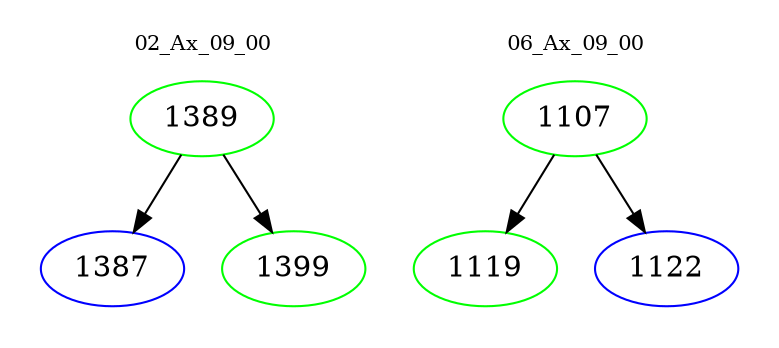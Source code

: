 digraph{
subgraph cluster_0 {
color = white
label = "02_Ax_09_00";
fontsize=10;
T0_1389 [label="1389", color="green"]
T0_1389 -> T0_1387 [color="black"]
T0_1387 [label="1387", color="blue"]
T0_1389 -> T0_1399 [color="black"]
T0_1399 [label="1399", color="green"]
}
subgraph cluster_1 {
color = white
label = "06_Ax_09_00";
fontsize=10;
T1_1107 [label="1107", color="green"]
T1_1107 -> T1_1119 [color="black"]
T1_1119 [label="1119", color="green"]
T1_1107 -> T1_1122 [color="black"]
T1_1122 [label="1122", color="blue"]
}
}
